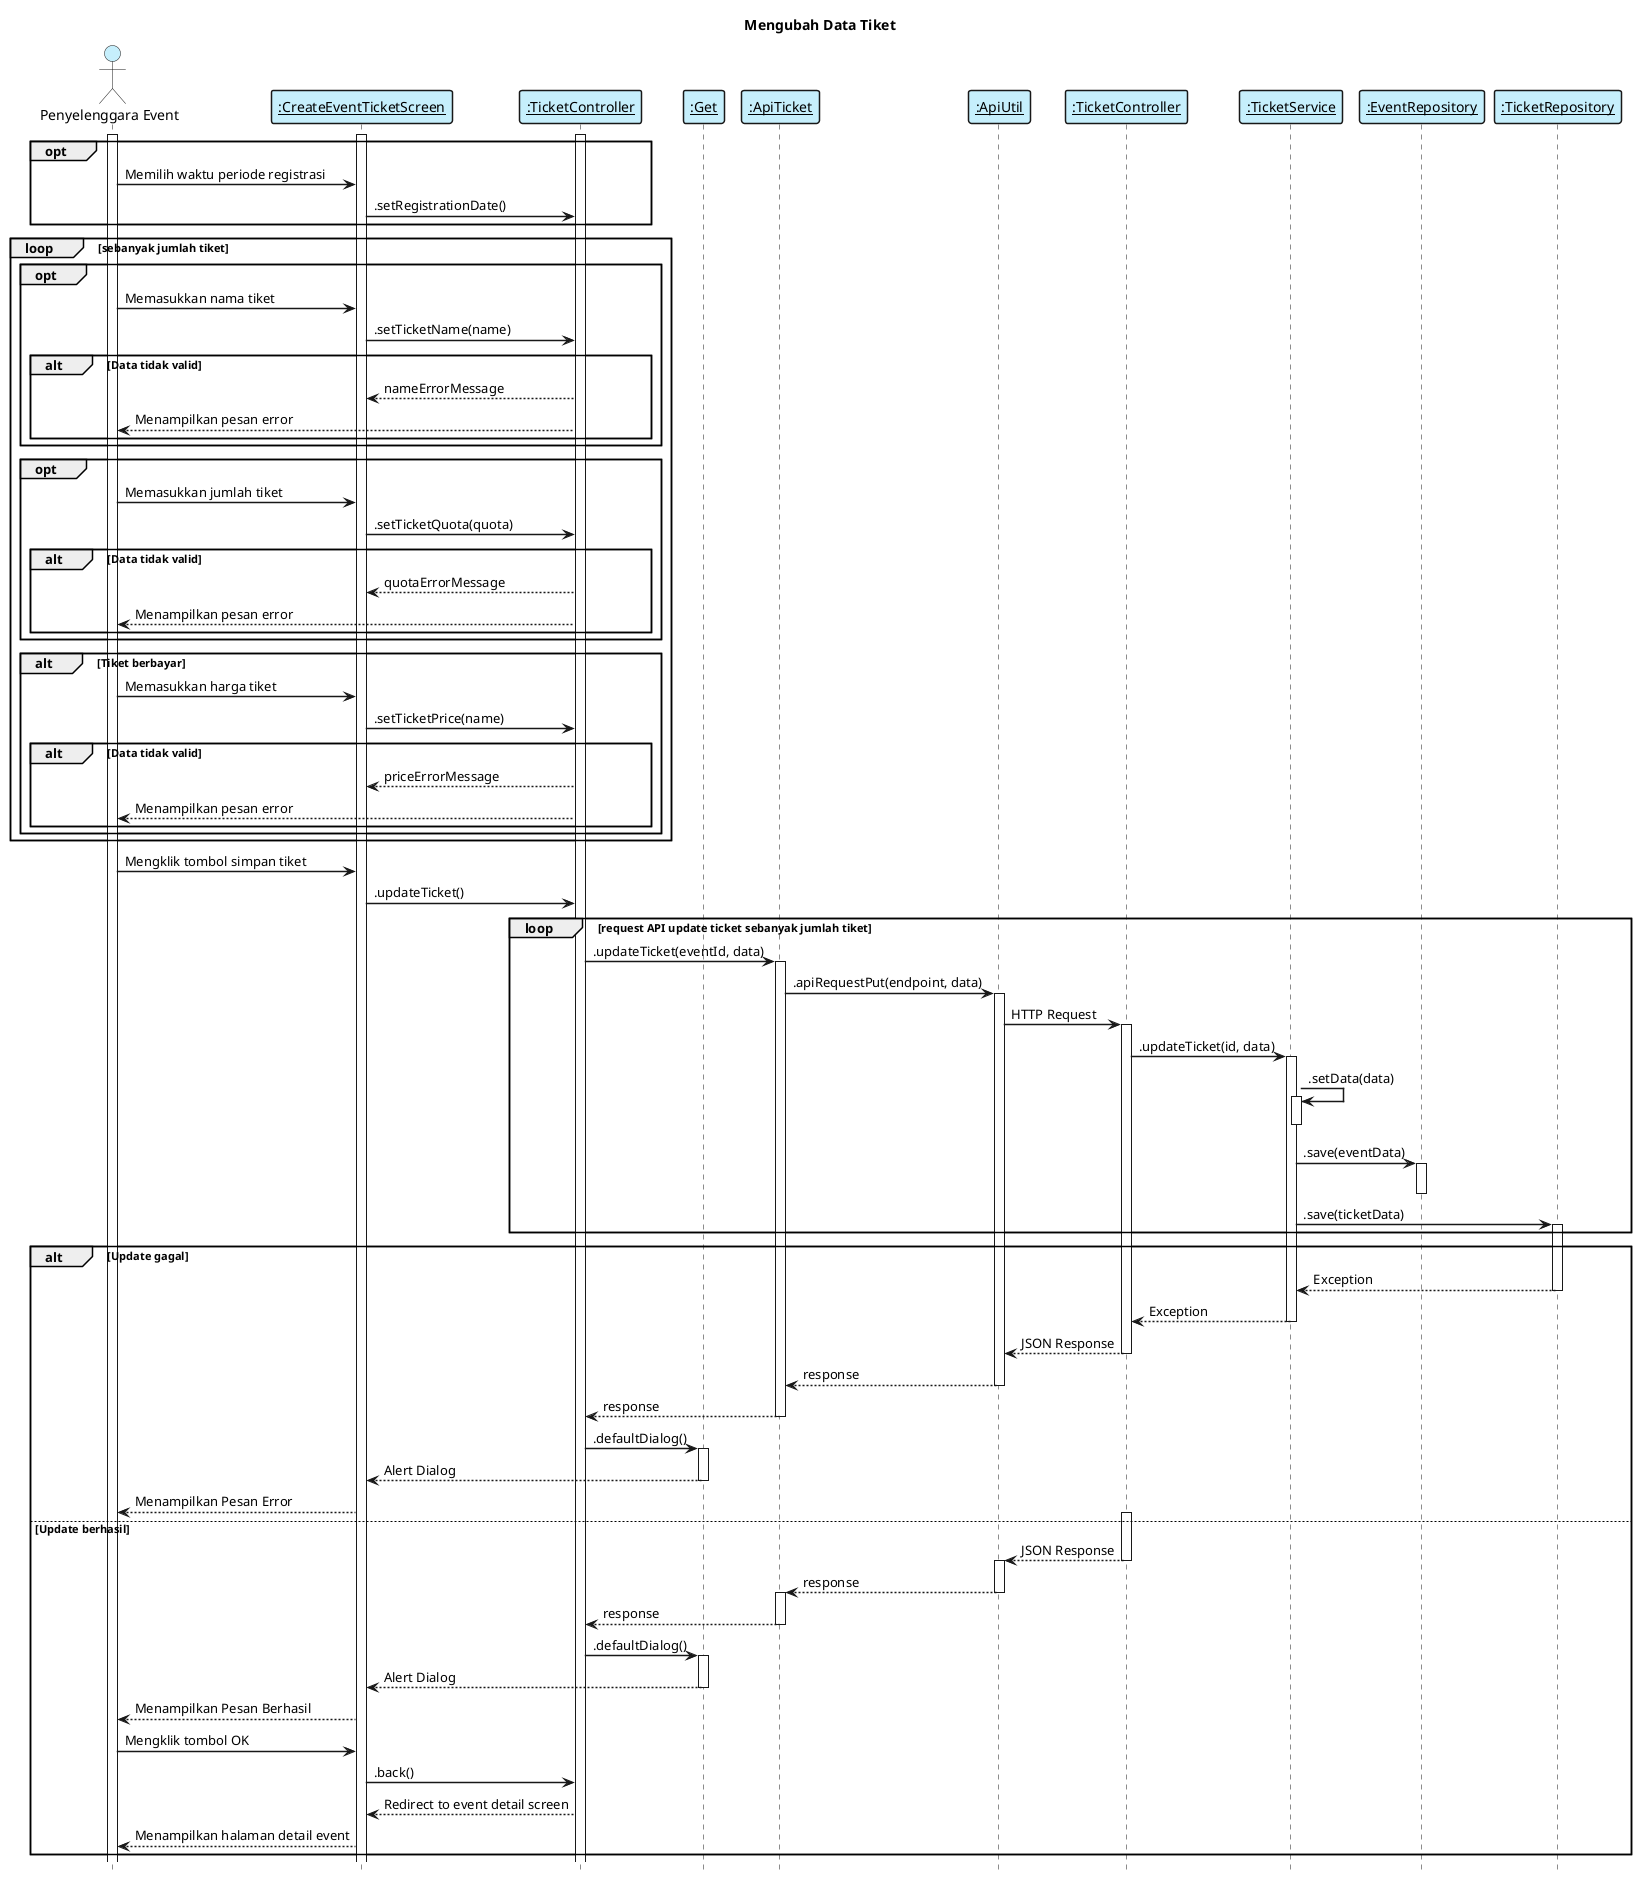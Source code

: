 @startuml edit data tiket

    title "Mengubah Data Tiket"
    hide footbox
    skinparam shadowing false
    skinparam sequence {    
        ArrowThickness 1.5
        ActorFontName Century Gothic
        ActorBackgroundColor  #C6EFFC
        ArrowFontName Century Gothic
        ParticipantBorderThickness 1.5
        ParticipantBackgroundColor #C6EFFC
    }

    actor "Penyelenggara Event" as eo
    participant "__:CreateEventTicketScreen__" as viewTicket
    participant "__:TicketController__" as controllerTicket
    participant "__:Get__" as libGet
    participant "__:ApiTicket__" as apiTicket
    participant "__:ApiUtil__" as apiUtil
    participant "__:TicketController__" as controllerTicketBackend
    participant "__:TicketService__" as serviceTicket
    participant "__:EventRepository__" as repositoryEvent
    participant "__:TicketRepository__" as repositoryTicket

    activate eo
    activate viewTicket
    activate controllerTicket

    opt
        eo -> viewTicket: Memilih waktu periode registrasi
        viewTicket -> controllerTicket: .setRegistrationDate()
    end

    loop sebanyak jumlah tiket
        opt
            eo -> viewTicket: Memasukkan nama tiket
            viewTicket -> controllerTicket: .setTicketName(name)
            alt Data tidak valid
                viewTicket <-- controllerTicket: nameErrorMessage
                eo <-- controllerTicket: Menampilkan pesan error
            end
        end

        opt
            eo -> viewTicket: Memasukkan jumlah tiket 
            viewTicket -> controllerTicket: .setTicketQuota(quota)
            alt Data tidak valid
                viewTicket <-- controllerTicket: quotaErrorMessage
                eo <-- controllerTicket: Menampilkan pesan error
            end
        end
        
        alt Tiket berbayar
            eo -> viewTicket: Memasukkan harga tiket 
            viewTicket -> controllerTicket: .setTicketPrice(name)
            alt Data tidak valid
                viewTicket <-- controllerTicket: priceErrorMessage
                eo <-- controllerTicket: Menampilkan pesan error
            end
        end
    end

    eo -> viewTicket: Mengklik tombol simpan tiket
    viewTicket -> controllerTicket: .updateTicket()
    loop request API update ticket sebanyak jumlah tiket
        controllerTicket -> apiTicket: .updateTicket(eventId, data)
        activate apiTicket
        apiTicket -> apiUtil: .apiRequestPut(endpoint, data)
        activate apiUtil
        apiUtil -> controllerTicketBackend: HTTP Request
        activate controllerTicketBackend
        controllerTicketBackend -> serviceTicket: .updateTicket(id, data)
        activate serviceTicket
        serviceTicket -> serviceTicket: .setData(data)
        activate serviceTicket
        deactivate serviceTicket
        serviceTicket -> repositoryEvent: .save(eventData)
        activate repositoryEvent
        deactivate repositoryEvent
        serviceTicket -> repositoryTicket: .save(ticketData)
        activate repositoryTicket
    end

      alt Update gagal
            repositoryTicket --> serviceTicket: Exception
            deactivate 
            serviceTicket --> controllerTicketBackend: Exception
            deactivate 
            controllerTicketBackend --> apiUtil: JSON Response
            deactivate 
            apiUtil --> apiTicket: response 
            deactivate 
            apiTicket --> controllerTicket: response 
            deactivate 
            controllerTicket -> libGet: .defaultDialog()
            activate libGet
            libGet --> viewTicket: Alert Dialog
            deactivate libGet
            viewTicket --> eo: Menampilkan Pesan Error
        else Update berhasil
            activate controllerTicketBackend
            controllerTicketBackend --> apiUtil: JSON Response
            deactivate controllerTicketBackend
            activate apiUtil
            apiUtil --> apiTicket: response
            deactivate apiUtil
            activate apiTicket
            apiTicket --> controllerTicket: response
            deactivate apiTicket
            controllerTicket -> libGet: .defaultDialog()
            activate libGet
            libGet --> viewTicket: Alert Dialog
            deactivate libGet
            viewTicket --> eo: Menampilkan Pesan Berhasil
            eo -> viewTicket: Mengklik tombol OK
            viewTicket -> controllerTicket: .back()
            controllerTicket --> viewTicket: Redirect to event detail screen
            viewTicket --> eo: Menampilkan halaman detail event
        end

@enduml